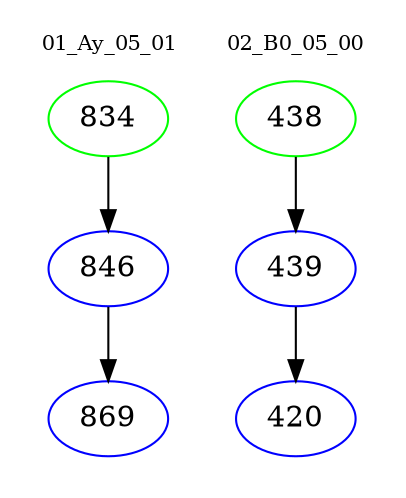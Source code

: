 digraph{
subgraph cluster_0 {
color = white
label = "01_Ay_05_01";
fontsize=10;
T0_834 [label="834", color="green"]
T0_834 -> T0_846 [color="black"]
T0_846 [label="846", color="blue"]
T0_846 -> T0_869 [color="black"]
T0_869 [label="869", color="blue"]
}
subgraph cluster_1 {
color = white
label = "02_B0_05_00";
fontsize=10;
T1_438 [label="438", color="green"]
T1_438 -> T1_439 [color="black"]
T1_439 [label="439", color="blue"]
T1_439 -> T1_420 [color="black"]
T1_420 [label="420", color="blue"]
}
}

